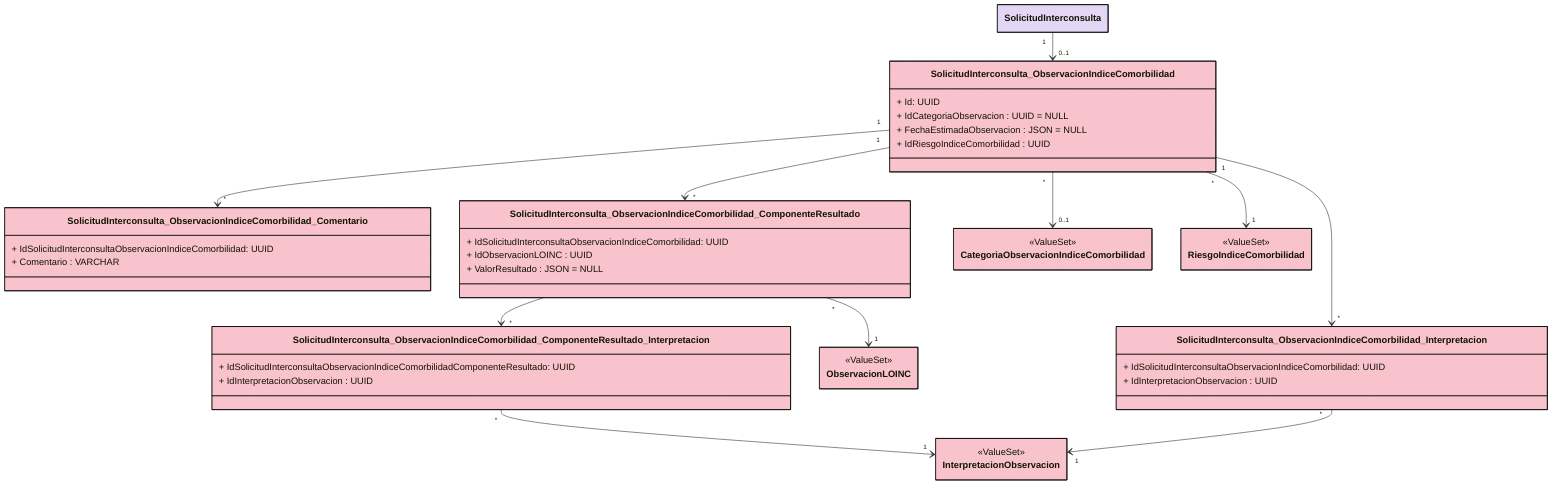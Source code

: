 ---
config:
  class:
    hideEmptyMembersBox: true
---
classDiagram
direction TB

class SolicitudInterconsulta { }
style SolicitudInterconsulta fill:#e4d6f5,stroke:#000000
link SolicitudInterconsulta "./SolicitudInterconsulta.mmd"

SolicitudInterconsulta "1" --> "0..1" SolicitudInterconsulta_ObservacionIndiceComorbilidad

class SolicitudInterconsulta_ObservacionIndiceComorbilidad {
  + Id: UUID

  %% Se ignora ya que tiene un valor fijo. (final)
  %% + IdEstadoObservacion: UUID

  %% Se ignora ya que tiene un valor fijo. (ECICEP, Indice comorbilidad)
  %% + IdTipoObservacion: UUID

  %% Observation.category
  + IdCategoriaObservacion : UUID = NULL
  
  %% Si es distinto de NULL debe tener la siguiente estructura:
  %% {
  %%   type: "PERIOD" | "DATETIME" | "TIMING" | "INSTANT"
  %%   value: any
  %% }
  %% Donde 'value' es del tipo indicado en 'type', correspondiente a uno de los tipos de datos de FHIR',
  %% Por ejemplo, el tipo 'DateTime' está definido en 'https://hl7.org/fhir/R4/datatypes.html#dateTime'.

  %% Observation.effective[FechaEstimadaObservacion.type] = FechaEstimadaObservacion.value
  + FechaEstimadaObservacion : JSON = NULL

  %% Observation.value[x]
  + IdRiesgoIndiceComorbilidad : UUID
}
style SolicitudInterconsulta_ObservacionIndiceComorbilidad fill:#f8c3cd,stroke:#000000

class SolicitudInterconsulta_ObservacionIndiceComorbilidad_Comentario {
  %% FK para llegar al padre.
  + IdSolicitudInterconsultaObservacionIndiceComorbilidad: UUID

  %% Observation.comment
  + Comentario : VARCHAR
}
style SolicitudInterconsulta_ObservacionIndiceComorbilidad_Comentario fill:#f8c3cd,stroke:#000000
SolicitudInterconsulta_ObservacionIndiceComorbilidad "1" --> "*" SolicitudInterconsulta_ObservacionIndiceComorbilidad_Comentario

class SolicitudInterconsulta_ObservacionIndiceComorbilidad_ComponenteResultado {
  %% FK para llegar al padre.
  + IdSolicitudInterconsultaObservacionIndiceComorbilidad: UUID

  %% Observation.component.code
  + IdObservacionLOINC : UUID

  %% Si es distinto de NULL debe tener la siguiente estructura:
  %% {
  %%   type: 'QUANTITY' | 'CODEABLECONCEPT' | 'STRING' | 'BOOLEAN' | 'INTEGER' | 'RANGE' | 'RATIO' | 'SAMPLEDDATA' | 'TIME' | 'DATETIME' | 'PERIOD'
  %%   value: any
  %% }
  %% Donde 'value' es del tipo indicado en 'type', correspondiente a uno de los tipos de datos de FHIR',
  %% Por ejemplo, el tipo 'DateTime' está definido en 'https://hl7.org/fhir/R4/datatypes.html#dateTime'.
  %% Observation.component.value[x]
  + ValorResultado : JSON = NULL
}

style SolicitudInterconsulta_ObservacionIndiceComorbilidad_ComponenteResultado fill:#f8c3cd,stroke:#000000
SolicitudInterconsulta_ObservacionIndiceComorbilidad "1" --> "*" SolicitudInterconsulta_ObservacionIndiceComorbilidad_ComponenteResultado

class SolicitudInterconsulta_ObservacionIndiceComorbilidad_ComponenteResultado_Interpretacion {
  %% FK para llegar al padre.
  + IdSolicitudInterconsultaObservacionIndiceComorbilidadComponenteResultado: UUID

  %% Observation.component.interpretation
  + IdInterpretacionObservacion : UUID
}

SolicitudInterconsulta_ObservacionIndiceComorbilidad_ComponenteResultado_Interpretacion "*" --> "1" InterpretacionObservacion
style SolicitudInterconsulta_ObservacionIndiceComorbilidad_ComponenteResultado_Interpretacion fill:#f8c3cd,stroke:#000000

SolicitudInterconsulta_ObservacionIndiceComorbilidad_ComponenteResultado "1" --> "*" SolicitudInterconsulta_ObservacionIndiceComorbilidad_ComponenteResultado_Interpretacion

class ObservacionLOINC { <<ValueSet>> }
SolicitudInterconsulta_ObservacionIndiceComorbilidad_ComponenteResultado "*" --> "1" ObservacionLOINC
link ObservacionLOINC "https://hl7.org/fhir/R4/valueset-observation-codes.html"
style ObservacionLOINC fill:#f8c3cd,stroke:#000000

%% class ResultadoObservacionIndiceComorbilidad { <<ValueSet>> }
%% SolicitudInterconsulta_ObservacionIndiceComorbilidad_ComponenteResultado "*" --> "1" ResultadoObservacionIndiceComorbilidad
%% link ResultadoObservacionIndiceComorbilidad "https://build.fhir.org/ig/Minsal-CL/SIGTEv2-IG/ValueSet-VSIndicecomorbilidad.html"
%% style ResultadoObservacionIndiceComorbilidad fill:#f8c3cd,stroke:#000000


class SolicitudInterconsulta_ObservacionIndiceComorbilidad_Interpretacion {
  %% FK para llegar al padre.
  + IdSolicitudInterconsultaObservacionIndiceComorbilidad: UUID

  + IdInterpretacionObservacion : UUID
}
style SolicitudInterconsulta_ObservacionIndiceComorbilidad_Interpretacion fill:#f8c3cd,stroke:#000000

SolicitudInterconsulta_ObservacionIndiceComorbilidad "1" --> "*" SolicitudInterconsulta_ObservacionIndiceComorbilidad_Interpretacion

class InterpretacionObservacion { <<ValueSet>> }
SolicitudInterconsulta_ObservacionIndiceComorbilidad_Interpretacion "*" --> "1" InterpretacionObservacion
link InterpretacionObservacion "https://hl7.org/fhir/R4/valueset-observation-interpretation.html"
style InterpretacionObservacion fill:#f8c3cd,stroke:#000000


class CategoriaObservacionIndiceComorbilidad { <<ValueSet>> }
SolicitudInterconsulta_ObservacionIndiceComorbilidad "*" --> "0..1" CategoriaObservacionIndiceComorbilidad
link CategoriaObservacionIndiceComorbilidad "https://hl7.org/fhir/R4/valueset-observation-category.html"
style CategoriaObservacionIndiceComorbilidad fill:#f8c3cd,stroke:#000000

class RiesgoIndiceComorbilidad { <<ValueSet>> }
SolicitudInterconsulta_ObservacionIndiceComorbilidad "*" --> "1" RiesgoIndiceComorbilidad
link RiesgoIndiceComorbilidad "https://build.fhir.org/ig/Minsal-CL/SIGTEv2-IG/ValueSet-VSIndicecomorbilidad.html"
style RiesgoIndiceComorbilidad fill:#f8c3cd,stroke:#000000